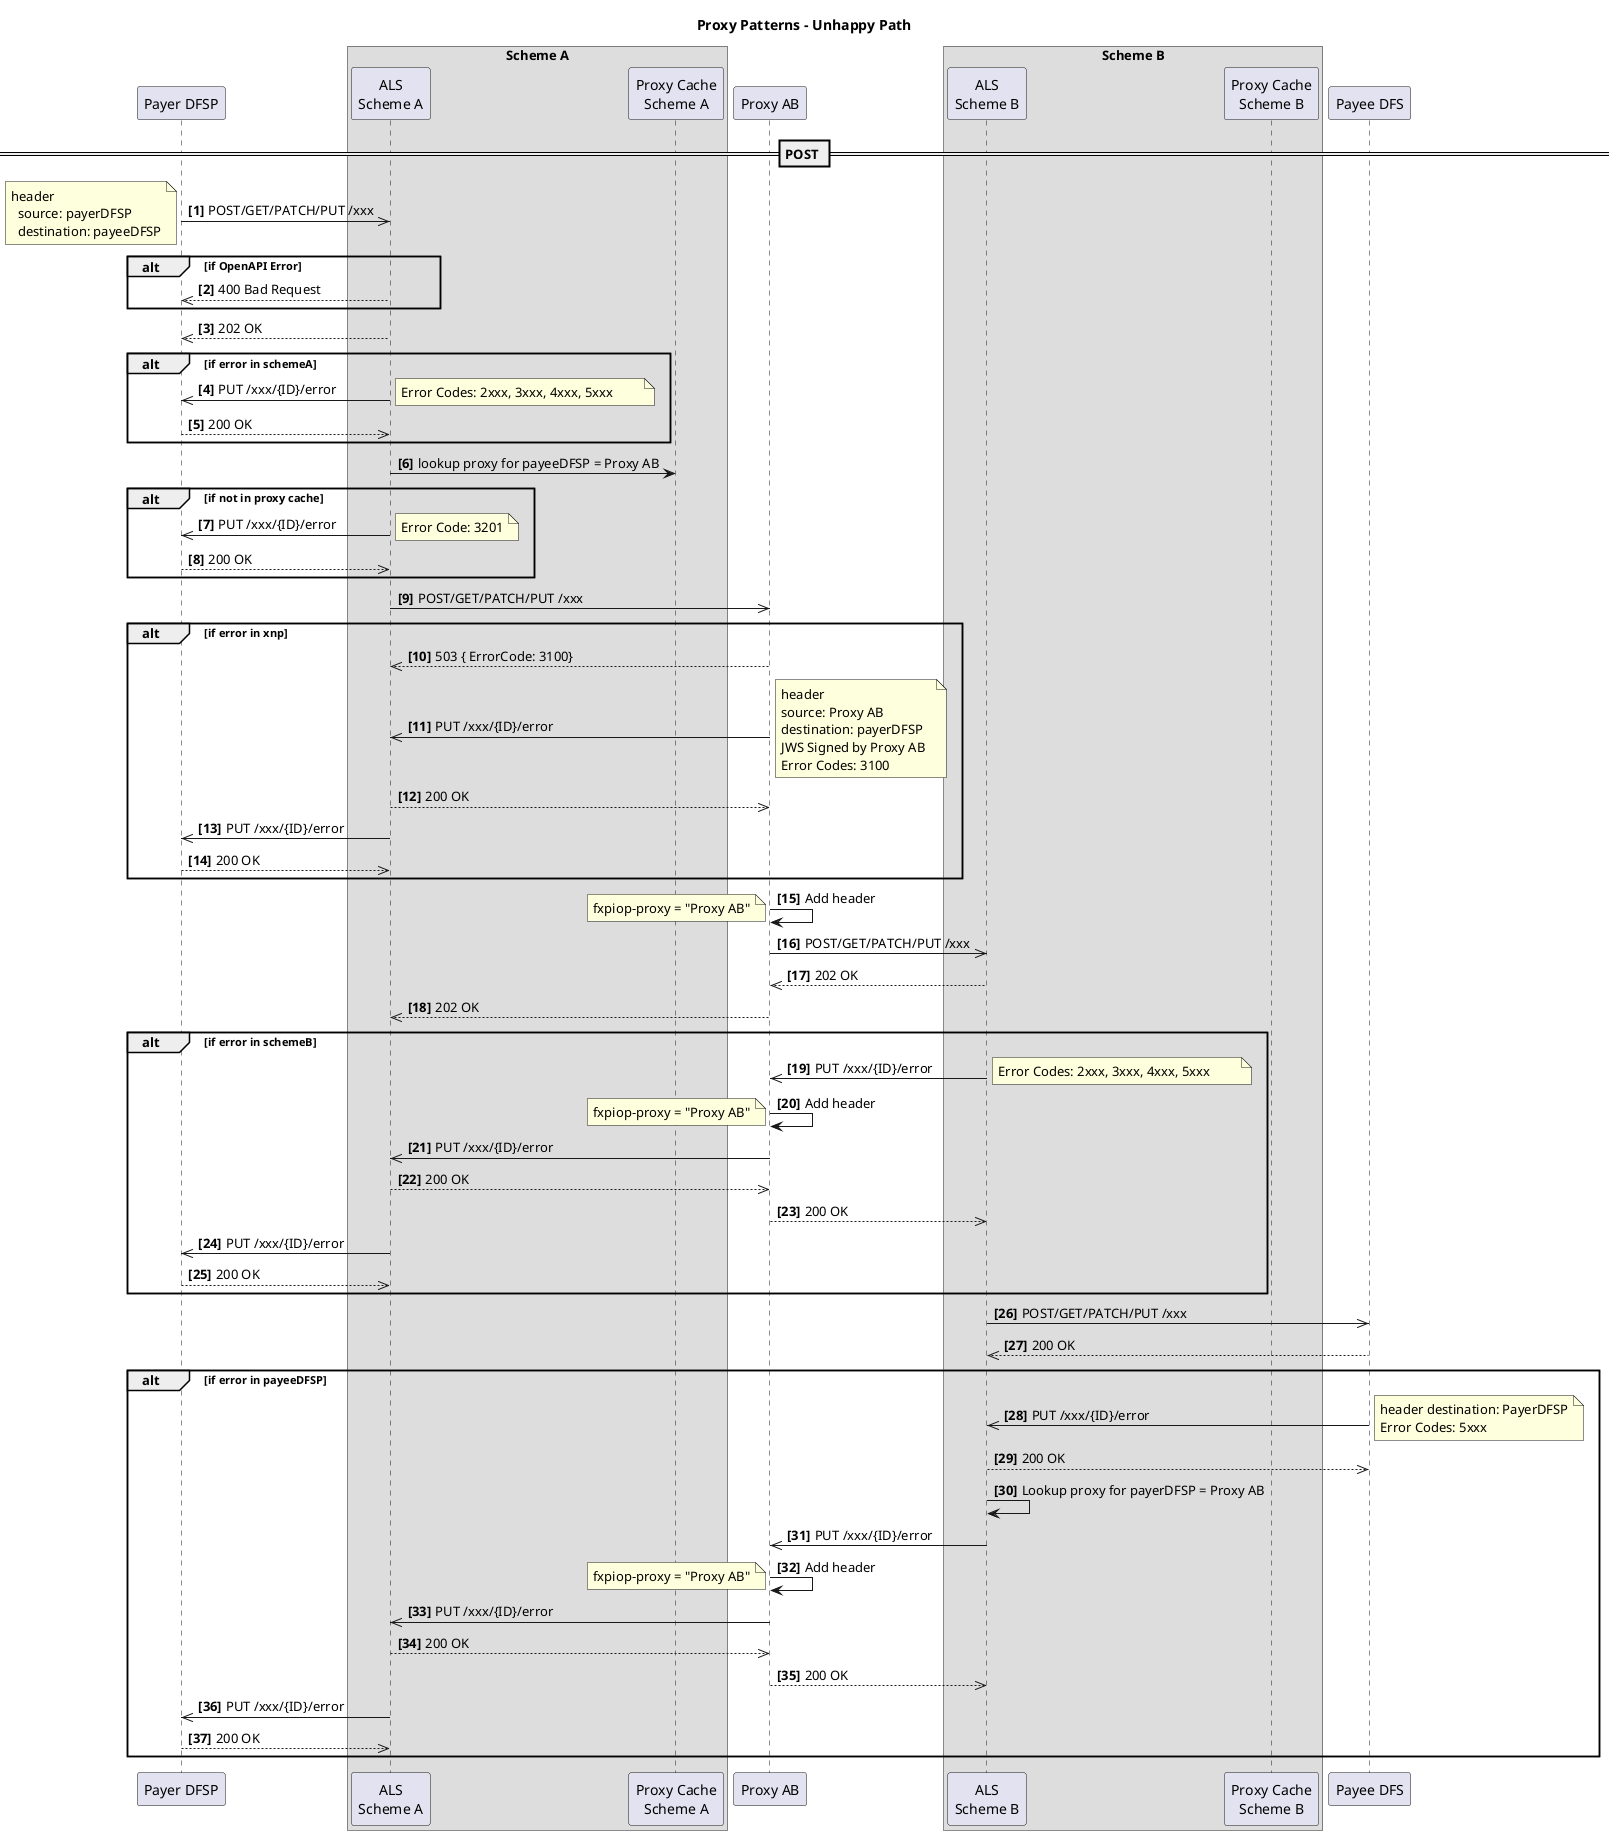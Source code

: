 @startuml

title Proxy Patterns - Unhappy Path 

participant "Payer DFSP" as payerDFSP
box "Scheme A"
    participant "ALS\nScheme A" as schemeA
    participant "Proxy Cache\nScheme A" as pc_A
end box
participant "Proxy AB" as xnp
box "Scheme B"
    participant "ALS\nScheme B" as schemeB
    participant "Proxy Cache\nScheme B" as pc_B
end box
participant "Payee DFS" as payeeDFSP

autonumber 1 "<b>[0]"

== POST ==
payerDFSP ->> schemeA: POST/GET/PATCH/PUT /xxx
note left
header 
  source: payerDFSP
  destination: payeeDFSP
end note

alt if OpenAPI Error 
    schemeA -->> payerDFSP: 400 Bad Request
end
schemeA-->>payerDFSP: 202 OK

    alt if error in schemeA
        schemeA ->> payerDFSP: PUT /xxx/{ID}/error
        note right
        Error Codes: 2xxx, 3xxx, 4xxx, 5xxx        
        end note
        payerDFSP -->> schemeA: 200 OK
    end

    schemeA -> pc_A: lookup proxy for payeeDFSP = Proxy AB
    alt if not in proxy cache
        schemeA ->> payerDFSP: PUT /xxx/{ID}/error
        note right
        Error Code: 3201
        end note
        payerDFSP -->> schemeA: 200 OK
    end
    schemeA ->> xnp: POST/GET/PATCH/PUT /xxx
    
    alt if error in xnp
      xnp -->> schemeA: 503 { ErrorCode: 3100}

        xnp ->> schemeA: PUT /xxx/{ID}/error
        note right
        header 
        source: Proxy AB
        destination: payerDFSP
        JWS Signed by Proxy AB  
        Error Codes: 3100
        end note
        schemeA -->> xnp: 200 OK
        schemeA ->> payerDFSP: PUT /xxx/{ID}/error
        payerDFSP -->> schemeA: 200 OK
    end
    
    xnp->xnp: Add header
    note left
    fxpiop-proxy = "Proxy AB"
    end note

    xnp ->> schemeB: POST/GET/PATCH/PUT /xxx
    schemeB -->> xnp: 202 OK
    xnp -->> schemeA: 202 OK
    
    alt if error in schemeB
        schemeB ->> xnp: PUT /xxx/{ID}/error
        note right
        Error Codes: 2xxx, 3xxx, 4xxx, 5xxx        
        end note
        xnp->xnp: Add header
        note left
        fxpiop-proxy = "Proxy AB"
        end note
        xnp ->> schemeA: PUT /xxx/{ID}/error
        schemeA -->> xnp: 200 OK
        xnp -->> schemeB: 200 OK
        schemeA ->> payerDFSP: PUT /xxx/{ID}/error
        payerDFSP -->> schemeA: 200 OK
    end
    
    schemeB ->> payeeDFSP: POST/GET/PATCH/PUT /xxx
    payeeDFSP -->> schemeB: 200 OK
    
    alt if error in payeeDFSP
        payeeDFSP->> schemeB: PUT /xxx/{ID}/error
        note right
        header destination: PayerDFSP
        Error Codes: 5xxx
        end note
        schemeB -->> payeeDFSP: 200 OK
        schemeB -> schemeB: Lookup proxy for payerDFSP = Proxy AB
        schemeB ->> xnp: PUT /xxx/{ID}/error
        xnp->xnp: Add header
        note left
        fxpiop-proxy = "Proxy AB"
        end note
        xnp ->> schemeA: PUT /xxx/{ID}/error
        schemeA -->> xnp: 200 OK
        xnp -->> schemeB: 200 OK
        schemeA ->> payerDFSP: PUT /xxx/{ID}/error
        payerDFSP -->> schemeA: 200 OK
    end

@enduml